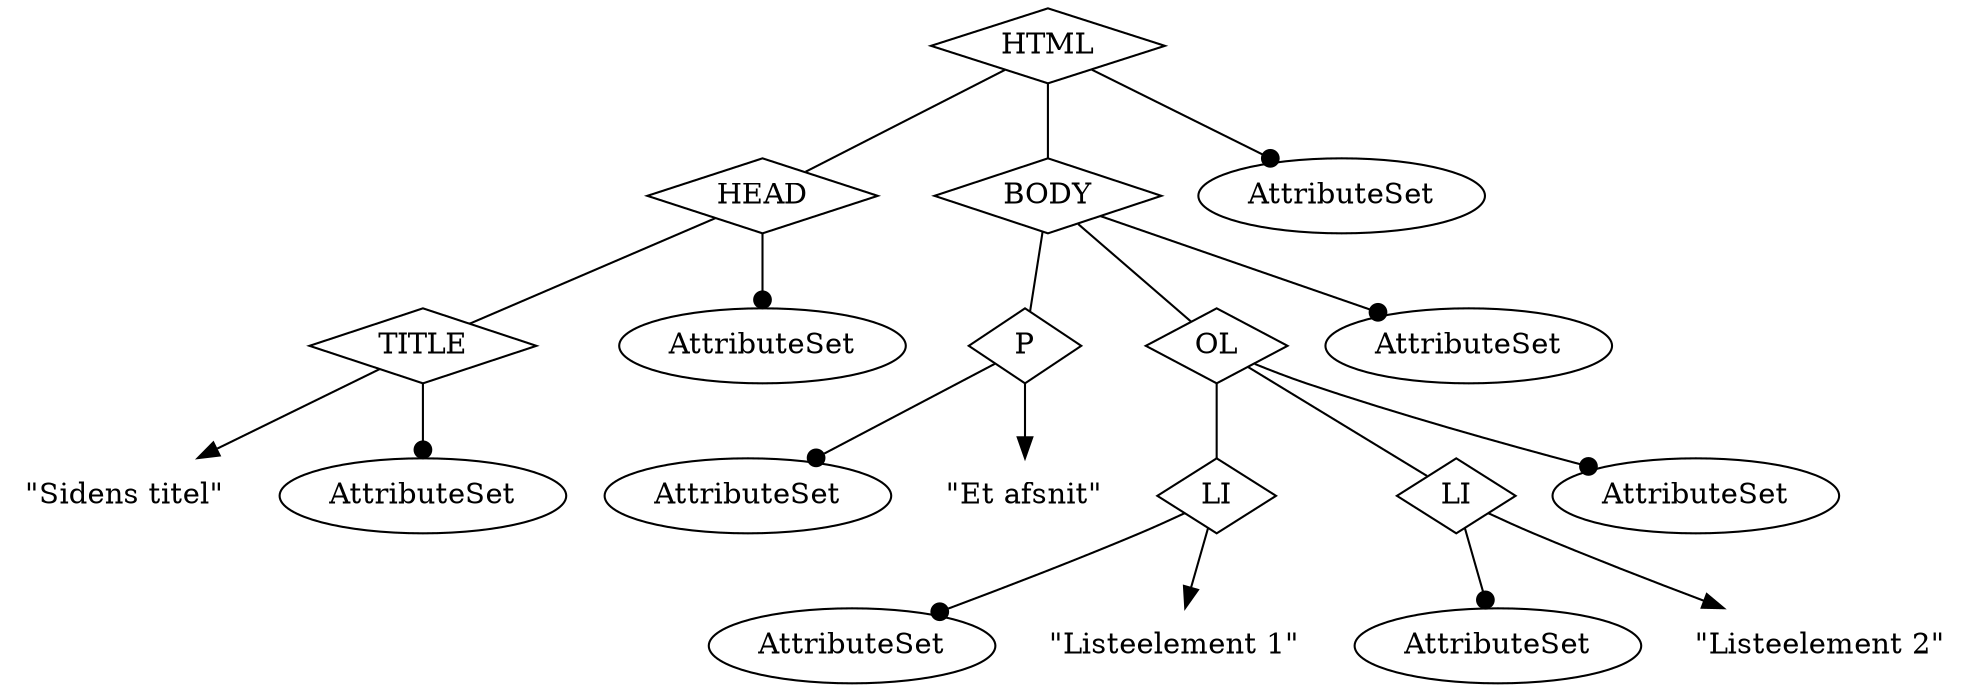 digraph g
{
//size="8,11"
//margin=5
//rankdir="LR";
edge[arrowhead="none"];
node[shape=diamond];
//edge[arrowsize=0.7, len=0.7]

HTML[label="HTML"];
HEAD[label="HEAD"];
TITLE[label="TITLE"];
titel[label="\"Sidens titel\"", shape="none"];
BODY[label="BODY"];
P[label="P"];
OL[label="OL"];
LI1[label="LI"];
LI2[label="LI"];

HTMLattrs[label="AttributeSet", shape="ellipse"];
HEADattrs[label="AttributeSet", shape="ellipse"];
TITLEattrs[label="AttributeSet", shape="ellipse"];
BODYattrs[label="AttributeSet", shape="ellipse"];
Pattrs[label="AttributeSet", shape="ellipse"];
Ptekst[label="\"Et afsnit\"", shape="none"];
OLattrs[label="AttributeSet", shape="ellipse"];
LI1attrs[label="AttributeSet", shape="ellipse"];
LI1tekst[label="\"Listeelement 1\"", shape="none"];
LI2attrs[label="AttributeSet", shape="ellipse"];
LI2tekst[label="\"Listeelement 2\"", shape="none"];

HTML-> HTMLattrs [arrowhead="dot"];
HTML -> HEAD;
HTML -> BODY;
HEAD -> HEADattrs [arrowhead="dot"];
HEAD -> TITLE;
TITLE -> titel [arrowhead="normal"];
TITLE -> TITLEattrs [arrowhead="dot"];
BODY -> BODYattrs [arrowhead="dot"];
BODY -> P;
BODY -> OL;
P -> Pattrs [arrowhead="dot"];
P -> Ptekst [arrowhead="normal"];
OL -> OLattrs [arrowhead="dot"];
OL -> LI1;
OL -> LI2;
LI1 -> LI1attrs [arrowhead="dot"];
LI1 -> LI1tekst [arrowhead="normal"];
LI2 -> LI2attrs [arrowhead="dot"];
LI2 -> LI2tekst [arrowhead="normal"];


}